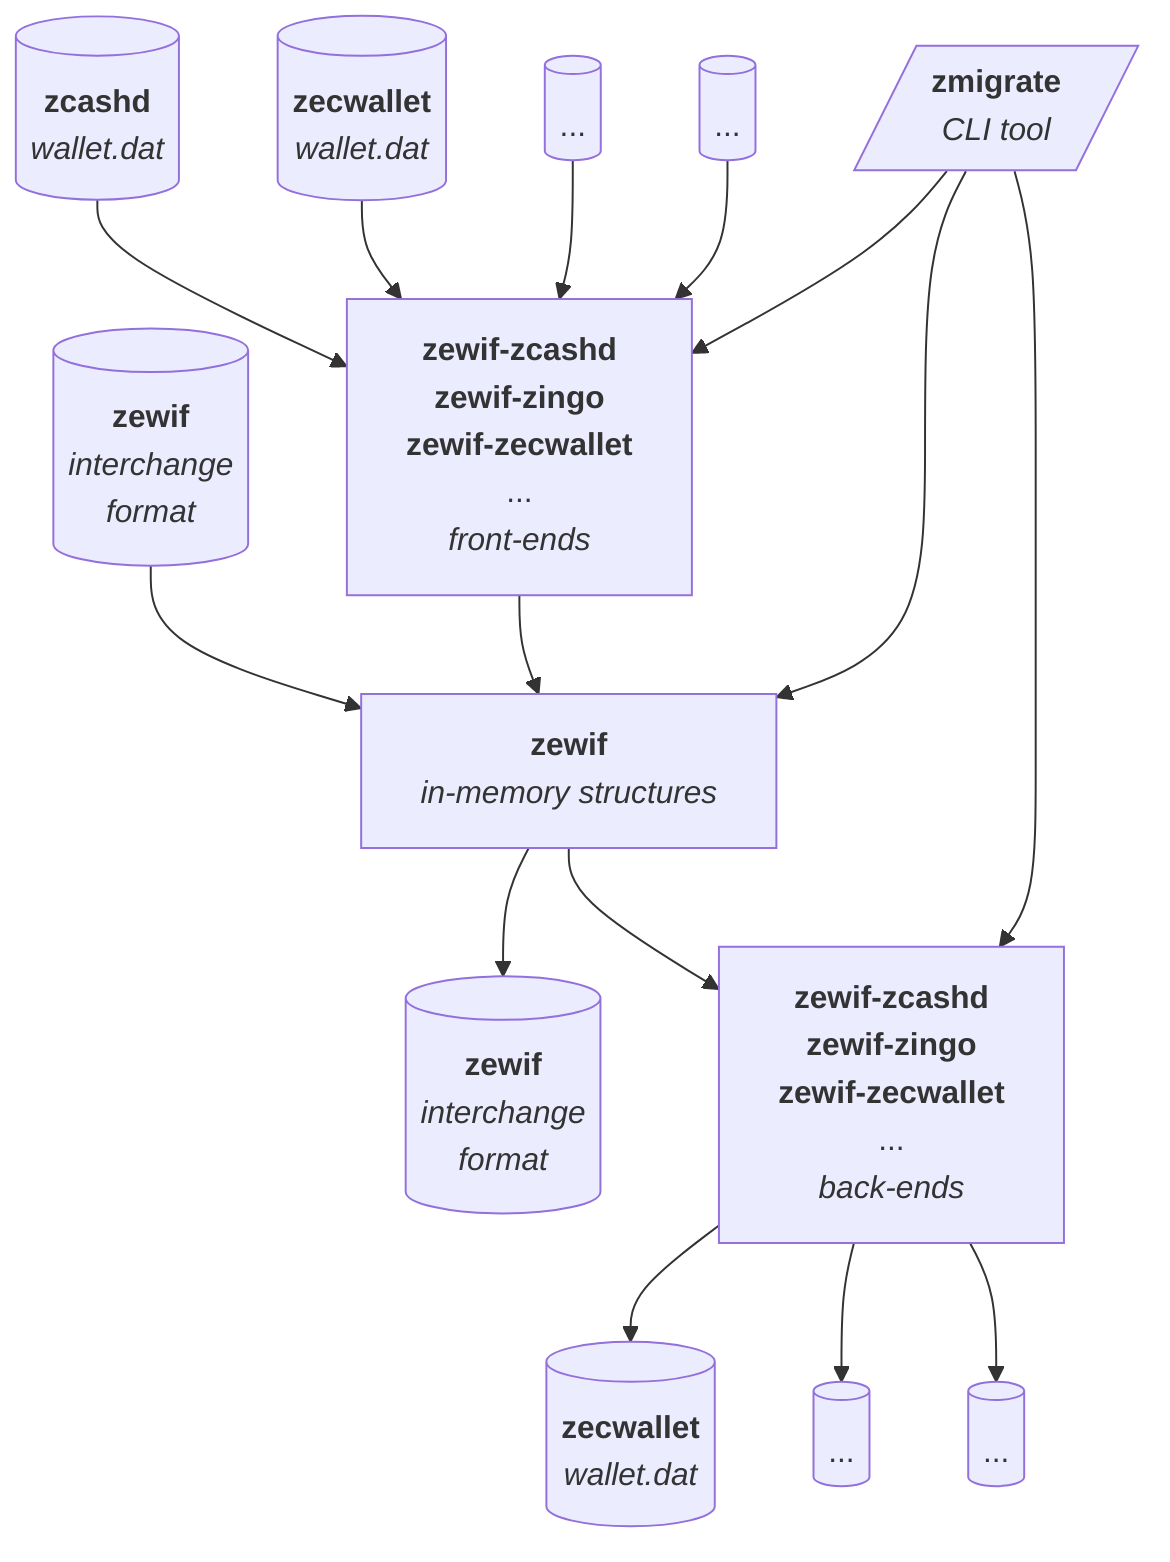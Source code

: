 flowchart TD
    A[(<b>zcashd</b><br><i>wallet.dat</i>)]
    B[<b>zewif-zcashd</b><br><b>zewif-zingo</b><br><b>zewif-zecwallet</b><br>...<br><i>front-ends</i>]
    C[(...)]
    D[(<b>zecwallet</b><br><i>wallet.dat</i>)]
    E[(...)]
    G[<b>zewif</b><br><i>in-memory structures</i>]
    H[(<b>zewif</b><br><i>interchange<br>format</i>)]
    I[(<b>zewif</b><br><i>interchange<br>format</i>)]
    J[(<b>zecwallet</b><br><i>wallet.dat</i>)]
    K[(...)]
    L[(...)]
    M[<b>zewif-zcashd</b><br><b>zewif-zingo</b><br><b>zewif-zecwallet</b><br>...<br><i>back-ends</i>]
    N[/<b>zmigrate</b><br><i>CLI tool</i>/]

    A --> B
    D --> B
    C --> B
    E --> B

    H --> G
    B --> G
    G --> I
    G --> M
    M --> J
    M --> K
    M --> L

    N --> G
    N --> B
    N --> M